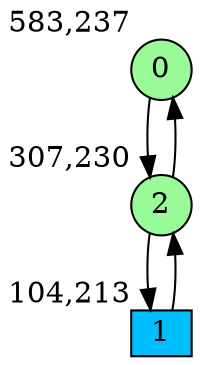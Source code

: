 digraph G {
graph [bgcolor=white]
node [shape=circle, style = filled, fillcolor=white,fixedsize=true, width=0.4, height=0.3 ]
0[xlabel="583,237", pos = "7.48438,0!", fillcolor=palegreen ];
1[xlabel="104,213", pos = "0,0.375!", fillcolor=deepskyblue, shape=box ];
2[xlabel="307,230", pos = "3.17188,0.109375!", fillcolor=palegreen ];
0->2 ;
1->2 ;
2->0 ;
2->1 ;
}
